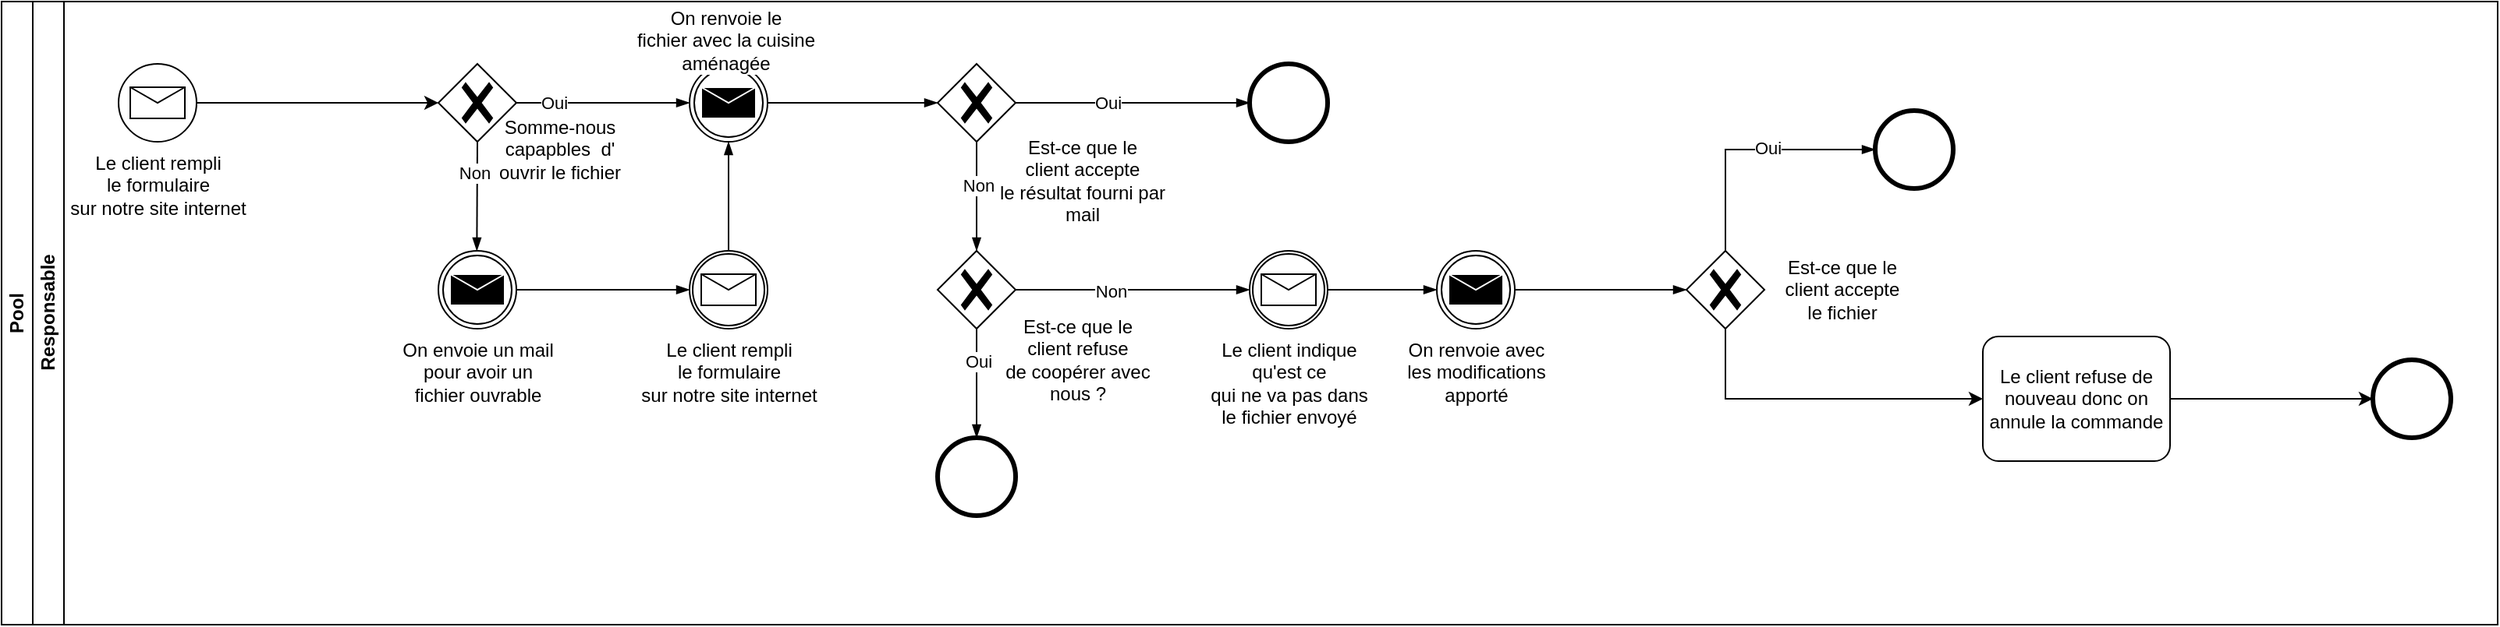 <mxfile version="22.1.17" type="github">
  <diagram name="Page-1" id="r9_dcZiVTWIHIj-0cioe">
    <mxGraphModel dx="1434" dy="1949" grid="1" gridSize="10" guides="1" tooltips="1" connect="1" arrows="1" fold="1" page="1" pageScale="1" pageWidth="827" pageHeight="1169" math="0" shadow="0">
      <root>
        <mxCell id="0" />
        <mxCell id="1" parent="0" />
        <mxCell id="D1IDOb-8UlhYUGt4Y6p8-2" value="Pool" style="swimlane;html=1;childLayout=stackLayout;resizeParent=1;resizeParentMax=0;horizontal=0;startSize=20;horizontalStack=0;whiteSpace=wrap;" parent="1" vertex="1">
          <mxGeometry x="40" y="-40" width="1600" height="400" as="geometry" />
        </mxCell>
        <mxCell id="D1IDOb-8UlhYUGt4Y6p8-3" value="Responsable" style="swimlane;html=1;startSize=20;horizontal=0;" parent="1" vertex="1">
          <mxGeometry x="60" y="-40" width="1580" height="400" as="geometry" />
        </mxCell>
        <mxCell id="Vwyu7rgs5bZc1OZMxp64-16" value="" style="points=[[0.145,0.145,0],[0.5,0,0],[0.855,0.145,0],[1,0.5,0],[0.855,0.855,0],[0.5,1,0],[0.145,0.855,0],[0,0.5,0]];shape=mxgraph.bpmn.event;html=1;verticalLabelPosition=bottom;labelBackgroundColor=#ffffff;verticalAlign=top;align=center;perimeter=ellipsePerimeter;outlineConnect=0;aspect=fixed;outline=throwing;symbol=message;" parent="D1IDOb-8UlhYUGt4Y6p8-3" vertex="1">
          <mxGeometry x="421" y="40" width="50" height="50" as="geometry" />
        </mxCell>
        <mxCell id="Vwyu7rgs5bZc1OZMxp64-18" value="" style="points=[[0.25,0.25,0],[0.5,0,0],[0.75,0.25,0],[1,0.5,0],[0.75,0.75,0],[0.5,1,0],[0.25,0.75,0],[0,0.5,0]];shape=mxgraph.bpmn.gateway2;html=1;verticalLabelPosition=bottom;labelBackgroundColor=#ffffff;verticalAlign=top;align=center;perimeter=rhombusPerimeter;outlineConnect=0;outline=none;symbol=none;gwType=exclusive;" parent="D1IDOb-8UlhYUGt4Y6p8-3" vertex="1">
          <mxGeometry x="580" y="160" width="50" height="50" as="geometry" />
        </mxCell>
        <mxCell id="Vwyu7rgs5bZc1OZMxp64-20" value="" style="points=[[0.145,0.145,0],[0.5,0,0],[0.855,0.145,0],[1,0.5,0],[0.855,0.855,0],[0.5,1,0],[0.145,0.855,0],[0,0.5,0]];shape=mxgraph.bpmn.event;html=1;verticalLabelPosition=bottom;labelBackgroundColor=#ffffff;verticalAlign=top;align=center;perimeter=ellipsePerimeter;outlineConnect=0;aspect=fixed;outline=end;symbol=terminate2;" parent="D1IDOb-8UlhYUGt4Y6p8-3" vertex="1">
          <mxGeometry x="780" y="40" width="50" height="50" as="geometry" />
        </mxCell>
        <mxCell id="Vwyu7rgs5bZc1OZMxp64-21" value="" style="points=[[0.25,0.25,0],[0.5,0,0],[0.75,0.25,0],[1,0.5,0],[0.75,0.75,0],[0.5,1,0],[0.25,0.75,0],[0,0.5,0]];shape=mxgraph.bpmn.gateway2;html=1;verticalLabelPosition=bottom;labelBackgroundColor=#ffffff;verticalAlign=top;align=center;perimeter=rhombusPerimeter;outlineConnect=0;outline=none;symbol=none;gwType=exclusive;" parent="D1IDOb-8UlhYUGt4Y6p8-3" vertex="1">
          <mxGeometry x="580" y="40" width="50" height="50" as="geometry" />
        </mxCell>
        <mxCell id="Vwyu7rgs5bZc1OZMxp64-22" value="" style="points=[[0.145,0.145,0],[0.5,0,0],[0.855,0.145,0],[1,0.5,0],[0.855,0.855,0],[0.5,1,0],[0.145,0.855,0],[0,0.5,0]];shape=mxgraph.bpmn.event;html=1;verticalLabelPosition=bottom;labelBackgroundColor=#ffffff;verticalAlign=top;align=center;perimeter=ellipsePerimeter;outlineConnect=0;aspect=fixed;outline=end;symbol=terminate2;" parent="D1IDOb-8UlhYUGt4Y6p8-3" vertex="1">
          <mxGeometry x="580" y="280" width="50" height="50" as="geometry" />
        </mxCell>
        <mxCell id="Vwyu7rgs5bZc1OZMxp64-23" value="Le client indique &lt;br&gt;qu&#39;est ce&lt;br&gt;qui ne va pas dans &lt;br&gt;le fichier envoyé" style="points=[[0.145,0.145,0],[0.5,0,0],[0.855,0.145,0],[1,0.5,0],[0.855,0.855,0],[0.5,1,0],[0.145,0.855,0],[0,0.5,0]];shape=mxgraph.bpmn.event;html=1;verticalLabelPosition=bottom;labelBackgroundColor=#ffffff;verticalAlign=top;align=center;perimeter=ellipsePerimeter;outlineConnect=0;aspect=fixed;outline=catching;symbol=message;" parent="D1IDOb-8UlhYUGt4Y6p8-3" vertex="1">
          <mxGeometry x="780" y="160" width="50" height="50" as="geometry" />
        </mxCell>
        <mxCell id="Vwyu7rgs5bZc1OZMxp64-24" value="On renvoie avec &lt;br&gt;les modifications &lt;br&gt;apporté" style="points=[[0.145,0.145,0],[0.5,0,0],[0.855,0.145,0],[1,0.5,0],[0.855,0.855,0],[0.5,1,0],[0.145,0.855,0],[0,0.5,0]];shape=mxgraph.bpmn.event;html=1;verticalLabelPosition=bottom;labelBackgroundColor=#ffffff;verticalAlign=top;align=center;perimeter=ellipsePerimeter;outlineConnect=0;aspect=fixed;outline=throwing;symbol=message;" parent="D1IDOb-8UlhYUGt4Y6p8-3" vertex="1">
          <mxGeometry x="900" y="160" width="50" height="50" as="geometry" />
        </mxCell>
        <mxCell id="UgTmCeR9ksMmDDdTCSuo-7" value="" style="edgeStyle=orthogonalEdgeStyle;rounded=0;orthogonalLoop=1;jettySize=auto;html=1;entryX=0;entryY=0.5;entryDx=0;entryDy=0;entryPerimeter=0;exitX=0.5;exitY=1;exitDx=0;exitDy=0;exitPerimeter=0;" edge="1" parent="D1IDOb-8UlhYUGt4Y6p8-3" source="Vwyu7rgs5bZc1OZMxp64-26" target="UgTmCeR9ksMmDDdTCSuo-3">
          <mxGeometry relative="1" as="geometry">
            <mxPoint x="1070" y="330" as="targetPoint" />
            <Array as="points">
              <mxPoint x="1085" y="255" />
            </Array>
          </mxGeometry>
        </mxCell>
        <mxCell id="Vwyu7rgs5bZc1OZMxp64-26" value="" style="points=[[0.25,0.25,0],[0.5,0,0],[0.75,0.25,0],[1,0.5,0],[0.75,0.75,0],[0.5,1,0],[0.25,0.75,0],[0,0.5,0]];shape=mxgraph.bpmn.gateway2;html=1;verticalLabelPosition=bottom;labelBackgroundColor=#ffffff;verticalAlign=top;align=center;perimeter=rhombusPerimeter;outlineConnect=0;outline=none;symbol=none;gwType=exclusive;" parent="D1IDOb-8UlhYUGt4Y6p8-3" vertex="1">
          <mxGeometry x="1060" y="160" width="50" height="50" as="geometry" />
        </mxCell>
        <mxCell id="Vwyu7rgs5bZc1OZMxp64-27" value="" style="points=[[0.145,0.145,0],[0.5,0,0],[0.855,0.145,0],[1,0.5,0],[0.855,0.855,0],[0.5,1,0],[0.145,0.855,0],[0,0.5,0]];shape=mxgraph.bpmn.event;html=1;verticalLabelPosition=bottom;labelBackgroundColor=#ffffff;verticalAlign=top;align=center;perimeter=ellipsePerimeter;outlineConnect=0;aspect=fixed;outline=end;symbol=terminate2;" parent="D1IDOb-8UlhYUGt4Y6p8-3" vertex="1">
          <mxGeometry x="1181" y="70" width="50" height="50" as="geometry" />
        </mxCell>
        <mxCell id="Vwyu7rgs5bZc1OZMxp64-28" value="" style="points=[[0.145,0.145,0],[0.5,0,0],[0.855,0.145,0],[1,0.5,0],[0.855,0.855,0],[0.5,1,0],[0.145,0.855,0],[0,0.5,0]];shape=mxgraph.bpmn.event;html=1;verticalLabelPosition=bottom;labelBackgroundColor=#ffffff;verticalAlign=top;align=center;perimeter=ellipsePerimeter;outlineConnect=0;aspect=fixed;outline=end;symbol=terminate2;" parent="D1IDOb-8UlhYUGt4Y6p8-3" vertex="1">
          <mxGeometry x="1500" y="230" width="50" height="50" as="geometry" />
        </mxCell>
        <mxCell id="6QLDngQJifuQpvsOph74-2" value="" style="points=[[0.25,0.25,0],[0.5,0,0],[0.75,0.25,0],[1,0.5,0],[0.75,0.75,0],[0.5,1,0],[0.25,0.75,0],[0,0.5,0]];shape=mxgraph.bpmn.gateway2;html=1;verticalLabelPosition=bottom;labelBackgroundColor=#ffffff;verticalAlign=top;align=center;perimeter=rhombusPerimeter;outlineConnect=0;outline=none;symbol=none;gwType=exclusive;" parent="D1IDOb-8UlhYUGt4Y6p8-3" vertex="1">
          <mxGeometry x="260" y="40" width="50" height="50" as="geometry" />
        </mxCell>
        <mxCell id="6QLDngQJifuQpvsOph74-3" value="On envoie un mail &lt;br&gt;pour avoir un &lt;br&gt;fichier ouvrable" style="points=[[0.145,0.145,0],[0.5,0,0],[0.855,0.145,0],[1,0.5,0],[0.855,0.855,0],[0.5,1,0],[0.145,0.855,0],[0,0.5,0]];shape=mxgraph.bpmn.event;html=1;verticalLabelPosition=bottom;labelBackgroundColor=#ffffff;verticalAlign=top;align=center;perimeter=ellipsePerimeter;outlineConnect=0;aspect=fixed;outline=throwing;symbol=message;" parent="D1IDOb-8UlhYUGt4Y6p8-3" vertex="1">
          <mxGeometry x="260" y="160" width="50" height="50" as="geometry" />
        </mxCell>
        <mxCell id="6QLDngQJifuQpvsOph74-7" value="" style="edgeStyle=elbowEdgeStyle;fontSize=12;html=1;endArrow=blockThin;endFill=1;rounded=0;entryX=0;entryY=0.5;entryDx=0;entryDy=0;entryPerimeter=0;exitX=1;exitY=0.5;exitDx=0;exitDy=0;exitPerimeter=0;" parent="D1IDOb-8UlhYUGt4Y6p8-3" source="6QLDngQJifuQpvsOph74-2" target="Vwyu7rgs5bZc1OZMxp64-16" edge="1">
          <mxGeometry width="160" relative="1" as="geometry">
            <mxPoint x="329" y="64.66" as="sourcePoint" />
            <mxPoint x="379" y="64.66" as="targetPoint" />
          </mxGeometry>
        </mxCell>
        <mxCell id="6QLDngQJifuQpvsOph74-27" value="Oui" style="edgeLabel;html=1;align=center;verticalAlign=middle;resizable=0;points=[];" parent="6QLDngQJifuQpvsOph74-7" vertex="1" connectable="0">
          <mxGeometry x="-0.564" relative="1" as="geometry">
            <mxPoint as="offset" />
          </mxGeometry>
        </mxCell>
        <mxCell id="6QLDngQJifuQpvsOph74-8" value="" style="edgeStyle=elbowEdgeStyle;fontSize=12;html=1;endArrow=blockThin;endFill=1;rounded=0;entryX=0.5;entryY=0;entryDx=0;entryDy=0;entryPerimeter=0;exitX=0.5;exitY=1;exitDx=0;exitDy=0;exitPerimeter=0;" parent="D1IDOb-8UlhYUGt4Y6p8-3" source="6QLDngQJifuQpvsOph74-2" target="6QLDngQJifuQpvsOph74-3" edge="1">
          <mxGeometry width="160" relative="1" as="geometry">
            <mxPoint x="284.66" y="110" as="sourcePoint" />
            <mxPoint x="285" y="140" as="targetPoint" />
            <Array as="points">
              <mxPoint x="284.66" y="140" />
            </Array>
          </mxGeometry>
        </mxCell>
        <mxCell id="6QLDngQJifuQpvsOph74-28" value="Non" style="edgeLabel;html=1;align=center;verticalAlign=middle;resizable=0;points=[];" parent="6QLDngQJifuQpvsOph74-8" vertex="1" connectable="0">
          <mxGeometry x="-0.422" y="-2" relative="1" as="geometry">
            <mxPoint as="offset" />
          </mxGeometry>
        </mxCell>
        <mxCell id="6QLDngQJifuQpvsOph74-9" value="" style="edgeStyle=elbowEdgeStyle;fontSize=12;html=1;endArrow=blockThin;endFill=1;rounded=0;exitX=1;exitY=0.5;exitDx=0;exitDy=0;exitPerimeter=0;entryX=0;entryY=0.5;entryDx=0;entryDy=0;entryPerimeter=0;" parent="D1IDOb-8UlhYUGt4Y6p8-3" source="Vwyu7rgs5bZc1OZMxp64-16" target="Vwyu7rgs5bZc1OZMxp64-21" edge="1">
          <mxGeometry width="160" relative="1" as="geometry">
            <mxPoint x="480" y="64.66" as="sourcePoint" />
            <mxPoint x="530" y="64.66" as="targetPoint" />
          </mxGeometry>
        </mxCell>
        <mxCell id="6QLDngQJifuQpvsOph74-10" value="" style="edgeStyle=elbowEdgeStyle;fontSize=12;html=1;endArrow=blockThin;endFill=1;rounded=0;exitX=1;exitY=0.5;exitDx=0;exitDy=0;exitPerimeter=0;entryX=0;entryY=0.5;entryDx=0;entryDy=0;entryPerimeter=0;" parent="D1IDOb-8UlhYUGt4Y6p8-3" source="Vwyu7rgs5bZc1OZMxp64-21" target="Vwyu7rgs5bZc1OZMxp64-20" edge="1">
          <mxGeometry width="160" relative="1" as="geometry">
            <mxPoint x="640" y="64.66" as="sourcePoint" />
            <mxPoint x="700" y="64.66" as="targetPoint" />
          </mxGeometry>
        </mxCell>
        <mxCell id="6QLDngQJifuQpvsOph74-18" value="Oui" style="edgeLabel;html=1;align=center;verticalAlign=middle;resizable=0;points=[];" parent="6QLDngQJifuQpvsOph74-10" vertex="1" connectable="0">
          <mxGeometry x="-0.211" relative="1" as="geometry">
            <mxPoint as="offset" />
          </mxGeometry>
        </mxCell>
        <mxCell id="6QLDngQJifuQpvsOph74-11" value="" style="edgeStyle=elbowEdgeStyle;fontSize=12;html=1;endArrow=blockThin;endFill=1;rounded=0;entryX=0.5;entryY=0;entryDx=0;entryDy=0;entryPerimeter=0;exitX=0.5;exitY=1;exitDx=0;exitDy=0;exitPerimeter=0;" parent="D1IDOb-8UlhYUGt4Y6p8-3" source="Vwyu7rgs5bZc1OZMxp64-21" target="Vwyu7rgs5bZc1OZMxp64-18" edge="1">
          <mxGeometry width="160" relative="1" as="geometry">
            <mxPoint x="604.69" y="90" as="sourcePoint" />
            <mxPoint x="604.69" y="160" as="targetPoint" />
          </mxGeometry>
        </mxCell>
        <mxCell id="6QLDngQJifuQpvsOph74-20" value="Non" style="edgeLabel;html=1;align=center;verticalAlign=middle;resizable=0;points=[];" parent="6QLDngQJifuQpvsOph74-11" vertex="1" connectable="0">
          <mxGeometry x="-0.208" y="1" relative="1" as="geometry">
            <mxPoint as="offset" />
          </mxGeometry>
        </mxCell>
        <mxCell id="6QLDngQJifuQpvsOph74-12" value="" style="edgeStyle=elbowEdgeStyle;fontSize=12;html=1;endArrow=blockThin;endFill=1;rounded=0;exitX=0.5;exitY=1;exitDx=0;exitDy=0;exitPerimeter=0;entryX=0.5;entryY=0;entryDx=0;entryDy=0;entryPerimeter=0;elbow=vertical;" parent="D1IDOb-8UlhYUGt4Y6p8-3" source="Vwyu7rgs5bZc1OZMxp64-18" target="Vwyu7rgs5bZc1OZMxp64-22" edge="1">
          <mxGeometry width="160" relative="1" as="geometry">
            <mxPoint x="604.66" y="210" as="sourcePoint" />
            <mxPoint x="605" y="260" as="targetPoint" />
          </mxGeometry>
        </mxCell>
        <mxCell id="UgTmCeR9ksMmDDdTCSuo-2" value="Oui" style="edgeLabel;html=1;align=center;verticalAlign=middle;resizable=0;points=[];" vertex="1" connectable="0" parent="6QLDngQJifuQpvsOph74-12">
          <mxGeometry x="-0.4" y="1" relative="1" as="geometry">
            <mxPoint as="offset" />
          </mxGeometry>
        </mxCell>
        <mxCell id="6QLDngQJifuQpvsOph74-13" value="" style="edgeStyle=elbowEdgeStyle;fontSize=12;html=1;endArrow=blockThin;endFill=1;rounded=0;exitX=1;exitY=0.5;exitDx=0;exitDy=0;exitPerimeter=0;entryX=0;entryY=0.5;entryDx=0;entryDy=0;entryPerimeter=0;" parent="D1IDOb-8UlhYUGt4Y6p8-3" source="Vwyu7rgs5bZc1OZMxp64-18" target="Vwyu7rgs5bZc1OZMxp64-23" edge="1">
          <mxGeometry width="160" relative="1" as="geometry">
            <mxPoint x="630" y="184.66" as="sourcePoint" />
            <mxPoint x="665" y="190" as="targetPoint" />
          </mxGeometry>
        </mxCell>
        <mxCell id="UgTmCeR9ksMmDDdTCSuo-1" value="Non" style="edgeLabel;html=1;align=center;verticalAlign=middle;resizable=0;points=[];" vertex="1" connectable="0" parent="6QLDngQJifuQpvsOph74-13">
          <mxGeometry x="-0.187" y="-1" relative="1" as="geometry">
            <mxPoint as="offset" />
          </mxGeometry>
        </mxCell>
        <mxCell id="6QLDngQJifuQpvsOph74-14" value="" style="edgeStyle=elbowEdgeStyle;fontSize=12;html=1;endArrow=blockThin;endFill=1;rounded=0;exitX=1;exitY=0.5;exitDx=0;exitDy=0;exitPerimeter=0;entryX=0;entryY=0.5;entryDx=0;entryDy=0;entryPerimeter=0;" parent="D1IDOb-8UlhYUGt4Y6p8-3" source="Vwyu7rgs5bZc1OZMxp64-23" target="Vwyu7rgs5bZc1OZMxp64-24" edge="1">
          <mxGeometry width="160" relative="1" as="geometry">
            <mxPoint x="767" y="187.5" as="sourcePoint" />
            <mxPoint x="807" y="182.5" as="targetPoint" />
          </mxGeometry>
        </mxCell>
        <mxCell id="6QLDngQJifuQpvsOph74-15" value="" style="edgeStyle=elbowEdgeStyle;fontSize=12;html=1;endArrow=blockThin;endFill=1;rounded=0;exitX=1;exitY=0.5;exitDx=0;exitDy=0;exitPerimeter=0;entryX=0;entryY=0.5;entryDx=0;entryDy=0;entryPerimeter=0;" parent="D1IDOb-8UlhYUGt4Y6p8-3" source="Vwyu7rgs5bZc1OZMxp64-24" target="Vwyu7rgs5bZc1OZMxp64-26" edge="1">
          <mxGeometry width="160" relative="1" as="geometry">
            <mxPoint x="920" y="184.67" as="sourcePoint" />
            <mxPoint x="970" y="184.67" as="targetPoint" />
          </mxGeometry>
        </mxCell>
        <mxCell id="6QLDngQJifuQpvsOph74-16" value="" style="edgeStyle=elbowEdgeStyle;fontSize=12;html=1;endArrow=blockThin;endFill=1;rounded=0;entryX=0;entryY=0.5;entryDx=0;entryDy=0;entryPerimeter=0;exitX=0.5;exitY=0;exitDx=0;exitDy=0;exitPerimeter=0;" parent="D1IDOb-8UlhYUGt4Y6p8-3" source="Vwyu7rgs5bZc1OZMxp64-26" target="Vwyu7rgs5bZc1OZMxp64-27" edge="1">
          <mxGeometry width="160" relative="1" as="geometry">
            <mxPoint x="1000" y="95" as="sourcePoint" />
            <mxPoint x="1040" y="94.67" as="targetPoint" />
            <Array as="points">
              <mxPoint x="1085" y="130" />
            </Array>
          </mxGeometry>
        </mxCell>
        <mxCell id="6QLDngQJifuQpvsOph74-21" value="Oui" style="edgeLabel;html=1;align=center;verticalAlign=middle;resizable=0;points=[];" parent="6QLDngQJifuQpvsOph74-16" vertex="1" connectable="0">
          <mxGeometry x="0.143" y="1" relative="1" as="geometry">
            <mxPoint as="offset" />
          </mxGeometry>
        </mxCell>
        <mxCell id="Vwyu7rgs5bZc1OZMxp64-69" value="Est-ce que le&lt;br style=&quot;border-color: var(--border-color);&quot;&gt;&lt;span style=&quot;background-color: rgb(255, 255, 255);&quot;&gt;client accepte&lt;/span&gt;&lt;br style=&quot;border-color: var(--border-color);&quot;&gt;&lt;span style=&quot;background-color: rgb(255, 255, 255);&quot;&gt;le résultat fourni par mail&lt;/span&gt;" style="text;html=1;strokeColor=none;fillColor=none;align=center;verticalAlign=middle;whiteSpace=wrap;rounded=0;" parent="D1IDOb-8UlhYUGt4Y6p8-3" vertex="1">
          <mxGeometry x="608" y="100" width="130" height="30" as="geometry" />
        </mxCell>
        <mxCell id="Vwyu7rgs5bZc1OZMxp64-70" value="Est-ce que le client refuse&lt;br style=&quot;border-color: var(--border-color);&quot;&gt;&lt;span style=&quot;background-color: rgb(255, 255, 255);&quot;&gt;de coopérer avec nous ?&lt;/span&gt;" style="text;html=1;strokeColor=none;fillColor=none;align=center;verticalAlign=middle;whiteSpace=wrap;rounded=0;" parent="D1IDOb-8UlhYUGt4Y6p8-3" vertex="1">
          <mxGeometry x="620" y="200" width="100" height="60" as="geometry" />
        </mxCell>
        <mxCell id="Vwyu7rgs5bZc1OZMxp64-65" value="Est-ce que le client accepte le fichier" style="text;html=1;strokeColor=none;fillColor=none;align=center;verticalAlign=middle;whiteSpace=wrap;rounded=0;" parent="D1IDOb-8UlhYUGt4Y6p8-3" vertex="1">
          <mxGeometry x="1120" y="170" width="80" height="30" as="geometry" />
        </mxCell>
        <mxCell id="6QLDngQJifuQpvsOph74-23" value="Le client rempli &lt;br&gt;le formulaire &lt;br&gt;sur notre site internet" style="points=[[0.145,0.145,0],[0.5,0,0],[0.855,0.145,0],[1,0.5,0],[0.855,0.855,0],[0.5,1,0],[0.145,0.855,0],[0,0.5,0]];shape=mxgraph.bpmn.event;html=1;verticalLabelPosition=bottom;labelBackgroundColor=#ffffff;verticalAlign=top;align=center;perimeter=ellipsePerimeter;outlineConnect=0;aspect=fixed;outline=catching;symbol=message;" parent="D1IDOb-8UlhYUGt4Y6p8-3" vertex="1">
          <mxGeometry x="421" y="160" width="50" height="50" as="geometry" />
        </mxCell>
        <mxCell id="6QLDngQJifuQpvsOph74-24" value="" style="edgeStyle=elbowEdgeStyle;fontSize=12;html=1;endArrow=blockThin;endFill=1;rounded=0;exitX=1;exitY=0.5;exitDx=0;exitDy=0;exitPerimeter=0;entryX=0;entryY=0.5;entryDx=0;entryDy=0;entryPerimeter=0;" parent="D1IDOb-8UlhYUGt4Y6p8-3" source="6QLDngQJifuQpvsOph74-3" target="6QLDngQJifuQpvsOph74-23" edge="1">
          <mxGeometry width="160" relative="1" as="geometry">
            <mxPoint x="324" y="184.73" as="sourcePoint" />
            <mxPoint x="384" y="184.73" as="targetPoint" />
          </mxGeometry>
        </mxCell>
        <mxCell id="6QLDngQJifuQpvsOph74-25" value="" style="edgeStyle=elbowEdgeStyle;fontSize=12;html=1;endArrow=blockThin;endFill=1;rounded=0;exitX=0.5;exitY=0;exitDx=0;exitDy=0;exitPerimeter=0;entryX=0.5;entryY=1;entryDx=0;entryDy=0;entryPerimeter=0;" parent="D1IDOb-8UlhYUGt4Y6p8-3" source="6QLDngQJifuQpvsOph74-23" target="Vwyu7rgs5bZc1OZMxp64-16" edge="1">
          <mxGeometry width="160" relative="1" as="geometry">
            <mxPoint x="445.62" y="150" as="sourcePoint" />
            <mxPoint x="445.76" y="100.003" as="targetPoint" />
          </mxGeometry>
        </mxCell>
        <mxCell id="6QLDngQJifuQpvsOph74-26" value="On renvoie le&lt;br style=&quot;border-color: var(--border-color);&quot;&gt;&lt;span style=&quot;background-color: rgb(255, 255, 255);&quot;&gt;fichier avec la cuisine&lt;/span&gt;&lt;br style=&quot;border-color: var(--border-color);&quot;&gt;&lt;span style=&quot;background-color: rgb(255, 255, 255);&quot;&gt;aménagée&lt;/span&gt;" style="text;html=1;strokeColor=none;fillColor=none;align=center;verticalAlign=middle;whiteSpace=wrap;rounded=0;" parent="D1IDOb-8UlhYUGt4Y6p8-3" vertex="1">
          <mxGeometry x="374.5" width="138.5" height="50" as="geometry" />
        </mxCell>
        <mxCell id="6QLDngQJifuQpvsOph74-29" value="Somme-nous capapbles&amp;nbsp; d&#39; ouvrir le fichier" style="text;html=1;strokeColor=none;fillColor=none;align=center;verticalAlign=middle;whiteSpace=wrap;rounded=0;" parent="D1IDOb-8UlhYUGt4Y6p8-3" vertex="1">
          <mxGeometry x="293" y="80" width="90" height="30" as="geometry" />
        </mxCell>
        <mxCell id="UgTmCeR9ksMmDDdTCSuo-3" value="Le client refuse de nouveau donc on annule la commande" style="points=[[0.25,0,0],[0.5,0,0],[0.75,0,0],[1,0.25,0],[1,0.5,0],[1,0.75,0],[0.75,1,0],[0.5,1,0],[0.25,1,0],[0,0.75,0],[0,0.5,0],[0,0.25,0]];shape=mxgraph.bpmn.task;whiteSpace=wrap;rectStyle=rounded;size=10;html=1;container=1;expand=0;collapsible=0;taskMarker=abstract;" vertex="1" parent="D1IDOb-8UlhYUGt4Y6p8-3">
          <mxGeometry x="1250" y="215" width="120" height="80" as="geometry" />
        </mxCell>
        <mxCell id="UgTmCeR9ksMmDDdTCSuo-8" value="" style="endArrow=classic;html=1;rounded=0;exitX=1;exitY=0.5;exitDx=0;exitDy=0;exitPerimeter=0;entryX=0;entryY=0.5;entryDx=0;entryDy=0;entryPerimeter=0;" edge="1" parent="D1IDOb-8UlhYUGt4Y6p8-3" source="UgTmCeR9ksMmDDdTCSuo-3" target="Vwyu7rgs5bZc1OZMxp64-28">
          <mxGeometry width="50" height="50" relative="1" as="geometry">
            <mxPoint x="1420" y="230" as="sourcePoint" />
            <mxPoint x="1470" y="180" as="targetPoint" />
          </mxGeometry>
        </mxCell>
        <mxCell id="UgTmCeR9ksMmDDdTCSuo-9" value="Le client rempli&lt;br style=&quot;border-color: var(--border-color);&quot;&gt;le formulaire&lt;br style=&quot;border-color: var(--border-color);&quot;&gt;sur notre site internet" style="points=[[0.145,0.145,0],[0.5,0,0],[0.855,0.145,0],[1,0.5,0],[0.855,0.855,0],[0.5,1,0],[0.145,0.855,0],[0,0.5,0]];shape=mxgraph.bpmn.event;html=1;verticalLabelPosition=bottom;labelBackgroundColor=#ffffff;verticalAlign=top;align=center;perimeter=ellipsePerimeter;outlineConnect=0;aspect=fixed;outline=standard;symbol=message;" vertex="1" parent="D1IDOb-8UlhYUGt4Y6p8-3">
          <mxGeometry x="55" y="40" width="50" height="50" as="geometry" />
        </mxCell>
        <mxCell id="UgTmCeR9ksMmDDdTCSuo-10" value="" style="endArrow=classic;html=1;rounded=0;exitX=1;exitY=0.5;exitDx=0;exitDy=0;exitPerimeter=0;entryX=0;entryY=0.5;entryDx=0;entryDy=0;entryPerimeter=0;" edge="1" parent="D1IDOb-8UlhYUGt4Y6p8-3" source="UgTmCeR9ksMmDDdTCSuo-9" target="6QLDngQJifuQpvsOph74-2">
          <mxGeometry width="50" height="50" relative="1" as="geometry">
            <mxPoint x="150" y="70" as="sourcePoint" />
            <mxPoint x="200" y="20" as="targetPoint" />
          </mxGeometry>
        </mxCell>
      </root>
    </mxGraphModel>
  </diagram>
</mxfile>
